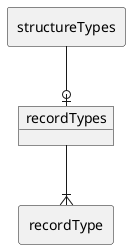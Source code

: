 @startuml
allowmixing
skinparam linetype ortho

rectangle "structureTypes" as p1
rectangle "recordType" as c1
object "recordTypes" as e
p1 --o| e
e --|{ c1
@enduml
